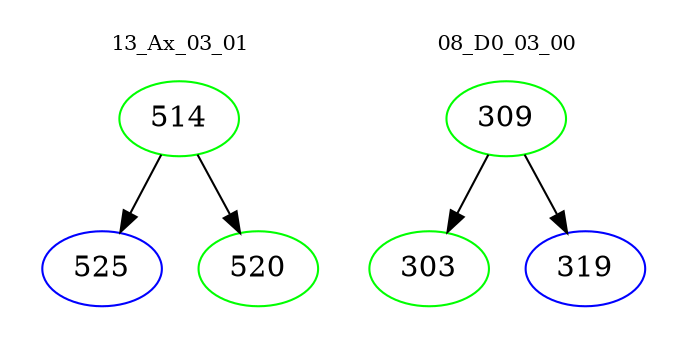 digraph{
subgraph cluster_0 {
color = white
label = "13_Ax_03_01";
fontsize=10;
T0_514 [label="514", color="green"]
T0_514 -> T0_525 [color="black"]
T0_525 [label="525", color="blue"]
T0_514 -> T0_520 [color="black"]
T0_520 [label="520", color="green"]
}
subgraph cluster_1 {
color = white
label = "08_D0_03_00";
fontsize=10;
T1_309 [label="309", color="green"]
T1_309 -> T1_303 [color="black"]
T1_303 [label="303", color="green"]
T1_309 -> T1_319 [color="black"]
T1_319 [label="319", color="blue"]
}
}
